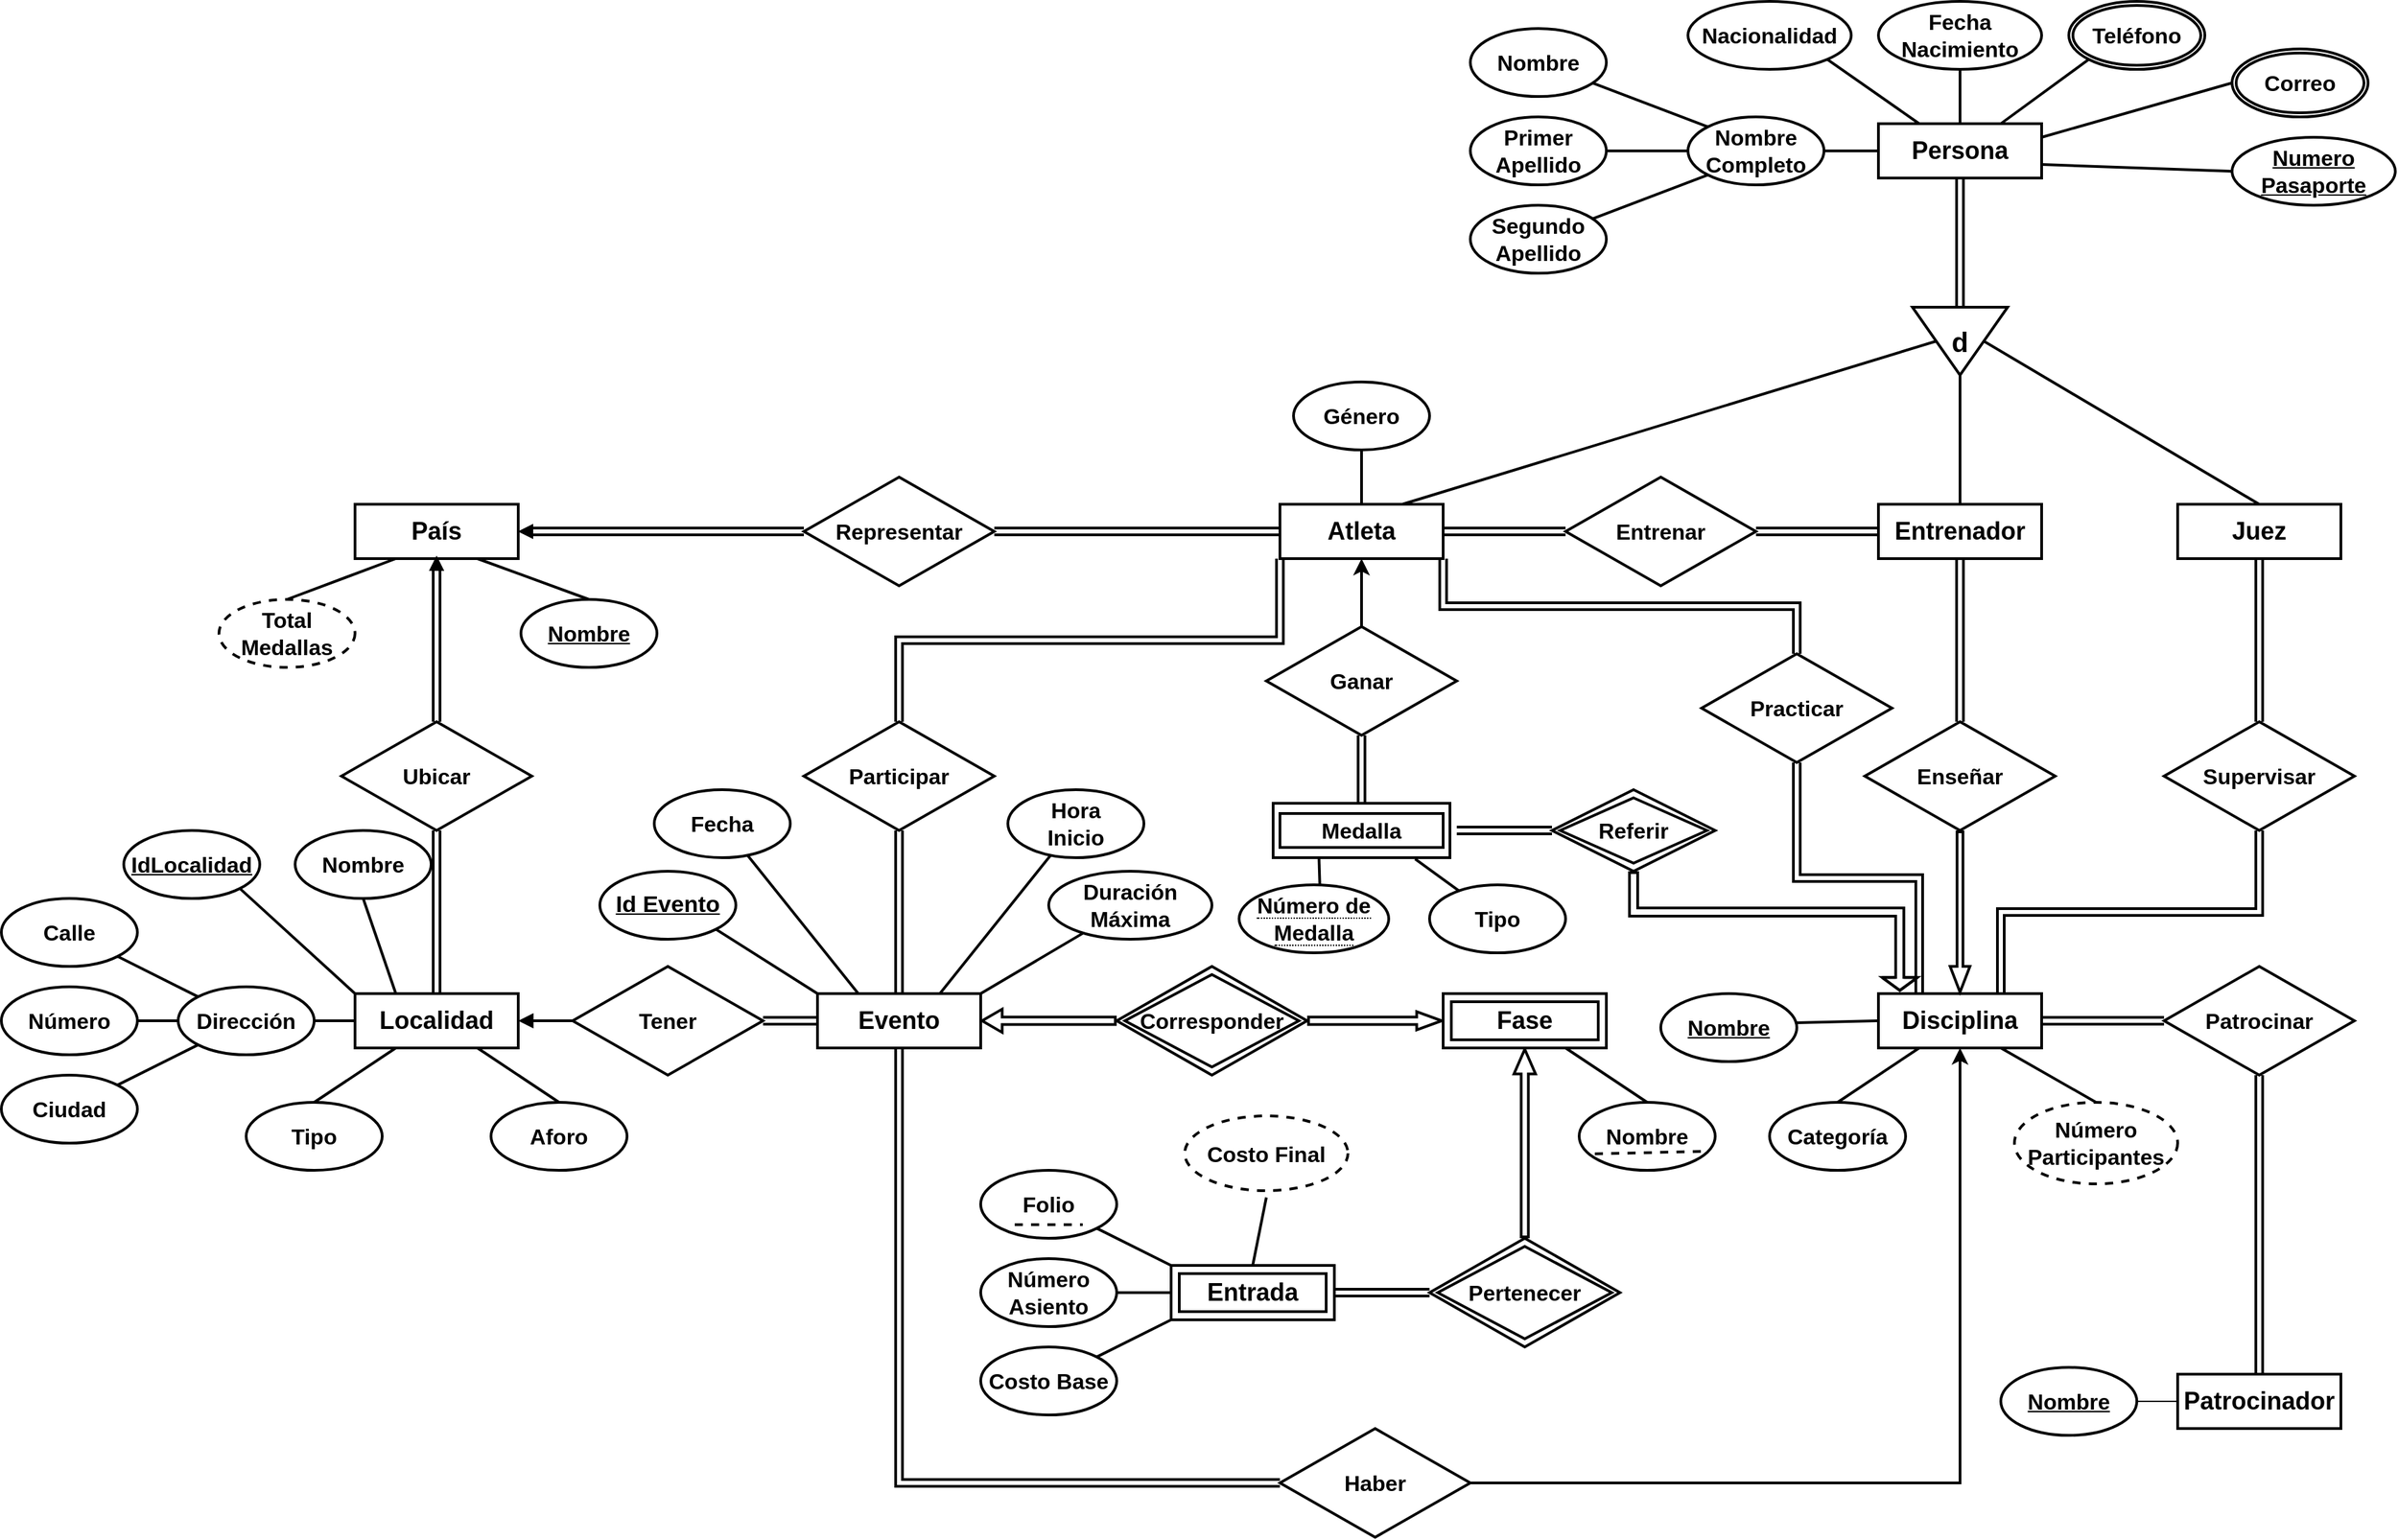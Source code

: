 <mxfile version="24.7.14">
  <diagram name="Page-1" id="LiezAGvVRgzi3G7GpPHH">
    <mxGraphModel grid="1" page="1" gridSize="10" guides="1" tooltips="1" connect="1" arrows="1" fold="1" pageScale="1" pageWidth="1920" pageHeight="1200" math="0" shadow="0">
      <root>
        <mxCell id="0" />
        <mxCell id="1" parent="0" />
        <mxCell id="bsaB0ONzZgbv7g-aSTrf-12" style="rounded=0;orthogonalLoop=1;jettySize=auto;html=1;exitX=0;exitY=0.5;exitDx=0;exitDy=0;entryX=1;entryY=0.5;entryDx=0;entryDy=0;endArrow=none;endFill=0;" edge="1" parent="1" source="Hb0H6WGofjAmPDc08txa-2" target="Hb0H6WGofjAmPDc08txa-33">
          <mxGeometry relative="1" as="geometry" />
        </mxCell>
        <mxCell id="Hb0H6WGofjAmPDc08txa-2" value="&lt;b&gt;Patrocinador&lt;/b&gt;" style="whiteSpace=wrap;html=1;align=center;strokeWidth=2;fontSize=18;" vertex="1" parent="1">
          <mxGeometry x="1700" y="1040" width="120" height="40" as="geometry" />
        </mxCell>
        <mxCell id="XLZ75mZV-OmRJKidQhlg-319" style="edgeStyle=none;shape=connector;rounded=0;orthogonalLoop=1;jettySize=auto;html=1;exitX=0.75;exitY=1;exitDx=0;exitDy=0;entryX=0.5;entryY=0;entryDx=0;entryDy=0;strokeColor=default;strokeWidth=2;align=center;verticalAlign=middle;fontFamily=Helvetica;fontSize=11;fontColor=default;labelBackgroundColor=default;endArrow=none;endFill=0;" edge="1" parent="1" source="Hb0H6WGofjAmPDc08txa-3" target="Hb0H6WGofjAmPDc08txa-35">
          <mxGeometry relative="1" as="geometry" />
        </mxCell>
        <mxCell id="XLZ75mZV-OmRJKidQhlg-320" style="edgeStyle=none;shape=connector;rounded=0;orthogonalLoop=1;jettySize=auto;html=1;exitX=0.25;exitY=1;exitDx=0;exitDy=0;entryX=0.5;entryY=0;entryDx=0;entryDy=0;strokeColor=default;strokeWidth=2;align=center;verticalAlign=middle;fontFamily=Helvetica;fontSize=11;fontColor=default;labelBackgroundColor=default;endArrow=none;endFill=0;" edge="1" parent="1" source="Hb0H6WGofjAmPDc08txa-3" target="Hb0H6WGofjAmPDc08txa-34">
          <mxGeometry relative="1" as="geometry" />
        </mxCell>
        <mxCell id="XLZ75mZV-OmRJKidQhlg-321" style="edgeStyle=none;shape=connector;rounded=0;orthogonalLoop=1;jettySize=auto;html=1;exitX=0;exitY=0.5;exitDx=0;exitDy=0;entryX=1;entryY=0.5;entryDx=0;entryDy=0;strokeColor=default;strokeWidth=2;align=center;verticalAlign=middle;fontFamily=Helvetica;fontSize=11;fontColor=default;labelBackgroundColor=default;endArrow=none;endFill=0;" edge="1" parent="1" source="Hb0H6WGofjAmPDc08txa-3" target="Hb0H6WGofjAmPDc08txa-28">
          <mxGeometry relative="1" as="geometry" />
        </mxCell>
        <mxCell id="XLZ75mZV-OmRJKidQhlg-326" style="edgeStyle=none;shape=connector;rounded=0;orthogonalLoop=1;jettySize=auto;html=1;exitX=0.25;exitY=0;exitDx=0;exitDy=0;entryX=0.5;entryY=1;entryDx=0;entryDy=0;strokeColor=default;strokeWidth=2;align=center;verticalAlign=middle;fontFamily=Helvetica;fontSize=11;fontColor=default;labelBackgroundColor=default;endArrow=none;endFill=0;" edge="1" parent="1" source="Hb0H6WGofjAmPDc08txa-3" target="Hb0H6WGofjAmPDc08txa-26">
          <mxGeometry relative="1" as="geometry" />
        </mxCell>
        <mxCell id="Hb0H6WGofjAmPDc08txa-3" value="&lt;b&gt;Localidad&lt;/b&gt;" style="whiteSpace=wrap;html=1;align=center;strokeWidth=2;fontSize=18;" vertex="1" parent="1">
          <mxGeometry x="360" y="760" width="120" height="40" as="geometry" />
        </mxCell>
        <mxCell id="bsaB0ONzZgbv7g-aSTrf-31" style="edgeStyle=orthogonalEdgeStyle;shape=link;rounded=0;orthogonalLoop=1;jettySize=auto;html=1;exitX=0.5;exitY=1;exitDx=0;exitDy=0;entryX=0;entryY=0.5;entryDx=0;entryDy=0;strokeColor=default;strokeWidth=2;align=center;verticalAlign=middle;fontFamily=Helvetica;fontSize=11;fontColor=default;labelBackgroundColor=default;endArrow=none;endFill=0;" edge="1" parent="1" source="Hb0H6WGofjAmPDc08txa-6">
          <mxGeometry relative="1" as="geometry" />
        </mxCell>
        <mxCell id="glS4jCtYs4PfP6nNbwmN-5" style="edgeStyle=none;shape=flexArrow;rounded=0;orthogonalLoop=1;jettySize=auto;html=1;entryX=0;entryY=0.5;entryDx=0;entryDy=0;strokeColor=default;strokeWidth=2;align=center;verticalAlign=middle;fontFamily=Helvetica;fontSize=11;fontColor=default;labelBackgroundColor=default;startArrow=block;startFill=1;startSize=4.262;endArrow=none;endFill=0;width=4.615;startWidth=9.527;" edge="1" parent="1" source="Hb0H6WGofjAmPDc08txa-6">
          <mxGeometry relative="1" as="geometry">
            <mxPoint x="920" y="780" as="targetPoint" />
          </mxGeometry>
        </mxCell>
        <mxCell id="Hb0H6WGofjAmPDc08txa-6" value="&lt;b&gt;Evento&lt;/b&gt;" style="whiteSpace=wrap;html=1;align=center;strokeWidth=2;fontSize=18;gradientColor=none;strokeColor=default;verticalAlign=middle;fontFamily=Helvetica;fontColor=default;fontStyle=1;fillColor=default;" vertex="1" parent="1">
          <mxGeometry x="700" y="760" width="120" height="40" as="geometry" />
        </mxCell>
        <mxCell id="bsaB0ONzZgbv7g-aSTrf-29" style="edgeStyle=none;shape=connector;rounded=0;orthogonalLoop=1;jettySize=auto;html=1;exitX=0;exitY=1;exitDx=0;exitDy=0;entryX=1;entryY=0;entryDx=0;entryDy=0;strokeColor=default;strokeWidth=2;align=center;verticalAlign=middle;fontFamily=Helvetica;fontSize=11;fontColor=default;labelBackgroundColor=default;endArrow=none;endFill=0;" edge="1" parent="1" source="Hb0H6WGofjAmPDc08txa-7" target="Hb0H6WGofjAmPDc08txa-50">
          <mxGeometry relative="1" as="geometry" />
        </mxCell>
        <mxCell id="bsaB0ONzZgbv7g-aSTrf-30" style="edgeStyle=none;shape=connector;rounded=0;orthogonalLoop=1;jettySize=auto;html=1;exitX=0;exitY=0;exitDx=0;exitDy=0;entryX=1;entryY=1;entryDx=0;entryDy=0;strokeColor=default;strokeWidth=2;align=center;verticalAlign=middle;fontFamily=Helvetica;fontSize=11;fontColor=default;labelBackgroundColor=default;endArrow=none;endFill=0;" edge="1" parent="1" source="Hb0H6WGofjAmPDc08txa-7" target="Hb0H6WGofjAmPDc08txa-49">
          <mxGeometry relative="1" as="geometry" />
        </mxCell>
        <mxCell id="Hb0H6WGofjAmPDc08txa-7" value="Entrada" style="shape=ext;margin=3;double=1;whiteSpace=wrap;html=1;align=center;fontSize=18;fontStyle=1;strokeWidth=2;" vertex="1" parent="1">
          <mxGeometry x="960" y="960" width="120" height="40" as="geometry" />
        </mxCell>
        <mxCell id="Hb0H6WGofjAmPDc08txa-26" value="&lt;div&gt;Nombre&lt;/div&gt;" style="ellipse;whiteSpace=wrap;html=1;align=center;fontSize=16;fontStyle=1;strokeWidth=2;" vertex="1" parent="1">
          <mxGeometry x="316" y="640" width="100" height="50" as="geometry" />
        </mxCell>
        <mxCell id="XLZ75mZV-OmRJKidQhlg-324" style="edgeStyle=none;shape=connector;rounded=0;orthogonalLoop=1;jettySize=auto;html=1;exitX=0;exitY=1;exitDx=0;exitDy=0;entryX=1;entryY=0;entryDx=0;entryDy=0;strokeColor=default;strokeWidth=2;align=center;verticalAlign=middle;fontFamily=Helvetica;fontSize=11;fontColor=default;labelBackgroundColor=default;endArrow=none;endFill=0;" edge="1" parent="1" source="Hb0H6WGofjAmPDc08txa-28" target="Hb0H6WGofjAmPDc08txa-29">
          <mxGeometry relative="1" as="geometry" />
        </mxCell>
        <mxCell id="XLZ75mZV-OmRJKidQhlg-325" style="edgeStyle=none;shape=connector;rounded=0;orthogonalLoop=1;jettySize=auto;html=1;exitX=0;exitY=0;exitDx=0;exitDy=0;strokeColor=default;strokeWidth=2;align=center;verticalAlign=middle;fontFamily=Helvetica;fontSize=11;fontColor=default;labelBackgroundColor=default;endArrow=none;endFill=0;" edge="1" parent="1" source="Hb0H6WGofjAmPDc08txa-28" target="Hb0H6WGofjAmPDc08txa-31">
          <mxGeometry relative="1" as="geometry" />
        </mxCell>
        <mxCell id="Hb0H6WGofjAmPDc08txa-28" value="Dirección" style="ellipse;whiteSpace=wrap;html=1;align=center;fontStyle=1;strokeWidth=2;fontSize=16;" vertex="1" parent="1">
          <mxGeometry x="230" y="755" width="100" height="50" as="geometry" />
        </mxCell>
        <mxCell id="Hb0H6WGofjAmPDc08txa-29" value="Ciudad" style="ellipse;whiteSpace=wrap;html=1;align=center;fontSize=16;fontStyle=1;strokeWidth=2;" vertex="1" parent="1">
          <mxGeometry x="100" y="820" width="100" height="50" as="geometry" />
        </mxCell>
        <mxCell id="XLZ75mZV-OmRJKidQhlg-322" style="edgeStyle=none;shape=connector;rounded=0;orthogonalLoop=1;jettySize=auto;html=1;strokeColor=default;strokeWidth=2;align=center;verticalAlign=middle;fontFamily=Helvetica;fontSize=11;fontColor=default;labelBackgroundColor=default;endArrow=none;endFill=0;" edge="1" parent="1" source="Hb0H6WGofjAmPDc08txa-30" target="Hb0H6WGofjAmPDc08txa-28">
          <mxGeometry relative="1" as="geometry" />
        </mxCell>
        <mxCell id="Hb0H6WGofjAmPDc08txa-30" value="Número" style="ellipse;whiteSpace=wrap;html=1;align=center;fontSize=16;fontStyle=1;strokeWidth=2;" vertex="1" parent="1">
          <mxGeometry x="100" y="755" width="100" height="50" as="geometry" />
        </mxCell>
        <mxCell id="Hb0H6WGofjAmPDc08txa-31" value="Calle" style="ellipse;whiteSpace=wrap;html=1;align=center;fontSize=16;fontStyle=1;strokeWidth=2;" vertex="1" parent="1">
          <mxGeometry x="100" y="690" width="100" height="50" as="geometry" />
        </mxCell>
        <mxCell id="Hb0H6WGofjAmPDc08txa-33" value="Nombre" style="ellipse;whiteSpace=wrap;html=1;align=center;fontStyle=5;strokeWidth=2;fontSize=16;" vertex="1" parent="1">
          <mxGeometry x="1570" y="1035" width="100" height="50" as="geometry" />
        </mxCell>
        <mxCell id="Hb0H6WGofjAmPDc08txa-34" value="Tipo" style="ellipse;whiteSpace=wrap;html=1;align=center;fontSize=16;fontStyle=1;strokeWidth=2;" vertex="1" parent="1">
          <mxGeometry x="280" y="840" width="100" height="50" as="geometry" />
        </mxCell>
        <mxCell id="Hb0H6WGofjAmPDc08txa-35" value="Aforo" style="ellipse;whiteSpace=wrap;html=1;align=center;fontSize=16;fontStyle=1;strokeWidth=2;" vertex="1" parent="1">
          <mxGeometry x="460" y="840" width="100" height="50" as="geometry" />
        </mxCell>
        <mxCell id="Hb0H6WGofjAmPDc08txa-36" value="&lt;div&gt;Nombre&lt;/div&gt;" style="ellipse;whiteSpace=wrap;html=1;align=center;fontSize=16;fontStyle=1;strokeWidth=2;" vertex="1" parent="1">
          <mxGeometry x="1260" y="840" width="100" height="50" as="geometry" />
        </mxCell>
        <mxCell id="XLZ75mZV-OmRJKidQhlg-231" style="edgeStyle=none;shape=connector;rounded=0;orthogonalLoop=1;jettySize=auto;html=1;exitX=1;exitY=1;exitDx=0;exitDy=0;entryX=0;entryY=0;entryDx=0;entryDy=0;strokeColor=default;strokeWidth=2;align=center;verticalAlign=middle;fontFamily=Helvetica;fontSize=11;fontColor=default;labelBackgroundColor=default;endArrow=none;endFill=0;" edge="1" parent="1" source="Hb0H6WGofjAmPDc08txa-45" target="Hb0H6WGofjAmPDc08txa-6">
          <mxGeometry relative="1" as="geometry" />
        </mxCell>
        <mxCell id="Hb0H6WGofjAmPDc08txa-45" value="Id Evento" style="ellipse;whiteSpace=wrap;html=1;align=center;fontStyle=5;strokeWidth=2;fontSize=17;" vertex="1" parent="1">
          <mxGeometry x="540" y="670.0" width="100" height="50" as="geometry" />
        </mxCell>
        <mxCell id="XLZ75mZV-OmRJKidQhlg-232" style="edgeStyle=none;shape=connector;rounded=0;orthogonalLoop=1;jettySize=auto;html=1;entryX=0.25;entryY=0;entryDx=0;entryDy=0;strokeColor=default;strokeWidth=2;align=center;verticalAlign=middle;fontFamily=Helvetica;fontSize=11;fontColor=default;labelBackgroundColor=default;endArrow=none;endFill=0;" edge="1" parent="1" source="Hb0H6WGofjAmPDc08txa-46" target="Hb0H6WGofjAmPDc08txa-6">
          <mxGeometry relative="1" as="geometry" />
        </mxCell>
        <mxCell id="Hb0H6WGofjAmPDc08txa-46" value="Fecha" style="ellipse;whiteSpace=wrap;html=1;align=center;fontSize=16;fontStyle=1;strokeWidth=2;" vertex="1" parent="1">
          <mxGeometry x="580" y="610" width="100" height="50" as="geometry" />
        </mxCell>
        <mxCell id="XLZ75mZV-OmRJKidQhlg-259" style="edgeStyle=none;shape=connector;rounded=0;orthogonalLoop=1;jettySize=auto;html=1;entryX=0.75;entryY=0;entryDx=0;entryDy=0;strokeColor=default;strokeWidth=2;align=center;verticalAlign=middle;fontFamily=Helvetica;fontSize=11;fontColor=default;labelBackgroundColor=default;endArrow=none;endFill=0;" edge="1" parent="1" source="Hb0H6WGofjAmPDc08txa-47" target="Hb0H6WGofjAmPDc08txa-6">
          <mxGeometry relative="1" as="geometry" />
        </mxCell>
        <mxCell id="Hb0H6WGofjAmPDc08txa-47" value="&lt;div&gt;Hora&lt;/div&gt;&lt;div&gt;Inicio&lt;br&gt;&lt;/div&gt;" style="ellipse;whiteSpace=wrap;html=1;align=center;fontSize=16;fontStyle=1;strokeWidth=2;" vertex="1" parent="1">
          <mxGeometry x="840" y="610" width="100" height="50" as="geometry" />
        </mxCell>
        <mxCell id="XLZ75mZV-OmRJKidQhlg-260" style="edgeStyle=none;shape=connector;rounded=0;orthogonalLoop=1;jettySize=auto;html=1;entryX=1;entryY=0;entryDx=0;entryDy=0;strokeColor=default;strokeWidth=2;align=center;verticalAlign=middle;fontFamily=Helvetica;fontSize=11;fontColor=default;labelBackgroundColor=default;endArrow=none;endFill=0;" edge="1" parent="1" source="Hb0H6WGofjAmPDc08txa-48" target="Hb0H6WGofjAmPDc08txa-6">
          <mxGeometry relative="1" as="geometry" />
        </mxCell>
        <mxCell id="Hb0H6WGofjAmPDc08txa-48" value="&lt;div&gt;Duración&lt;/div&gt;&lt;div&gt;Máxima&lt;br&gt;&lt;/div&gt;" style="ellipse;whiteSpace=wrap;html=1;align=center;fontSize=16;fontStyle=1;strokeWidth=2;" vertex="1" parent="1">
          <mxGeometry x="870" y="670" width="120" height="50" as="geometry" />
        </mxCell>
        <mxCell id="Hb0H6WGofjAmPDc08txa-49" value="Folio" style="ellipse;whiteSpace=wrap;html=1;align=center;fontStyle=1;strokeWidth=2;fontSize=16;" vertex="1" parent="1">
          <mxGeometry x="820" y="890" width="100" height="50" as="geometry" />
        </mxCell>
        <mxCell id="Hb0H6WGofjAmPDc08txa-50" value="Costo Base" style="ellipse;whiteSpace=wrap;html=1;align=center;fontStyle=1;fontSize=16;strokeWidth=2;" vertex="1" parent="1">
          <mxGeometry x="820" y="1020" width="100" height="50" as="geometry" />
        </mxCell>
        <mxCell id="XLZ75mZV-OmRJKidQhlg-55" style="shape=link;rounded=0;orthogonalLoop=1;jettySize=auto;html=1;entryX=0.25;entryY=0;entryDx=0;entryDy=0;strokeColor=default;strokeWidth=2;align=center;verticalAlign=middle;fontFamily=Helvetica;fontSize=11;fontColor=default;labelBackgroundColor=default;endArrow=none;endFill=0;edgeStyle=elbowEdgeStyle;elbow=vertical;" edge="1" parent="1" source="XLZ75mZV-OmRJKidQhlg-21" target="Hb0H6WGofjAmPDc08txa-1">
          <mxGeometry relative="1" as="geometry" />
        </mxCell>
        <mxCell id="XLZ75mZV-OmRJKidQhlg-21" value="&lt;b&gt;Practicar&lt;/b&gt;" style="shape=rhombus;perimeter=rhombusPerimeter;whiteSpace=wrap;html=1;align=center;fontFamily=Helvetica;fontSize=16;labelBackgroundColor=default;strokeWidth=2;" vertex="1" parent="1">
          <mxGeometry x="1350" y="510" width="140" height="80" as="geometry" />
        </mxCell>
        <mxCell id="XLZ75mZV-OmRJKidQhlg-222" style="edgeStyle=none;shape=connector;rounded=0;orthogonalLoop=1;jettySize=auto;html=1;entryX=0.5;entryY=0;entryDx=0;entryDy=0;strokeColor=default;strokeWidth=2;align=center;verticalAlign=middle;fontFamily=Helvetica;fontSize=11;fontColor=default;labelBackgroundColor=default;endArrow=none;endFill=0;" edge="1" parent="1" source="XLZ75mZV-OmRJKidQhlg-2" target="XLZ75mZV-OmRJKidQhlg-6">
          <mxGeometry relative="1" as="geometry" />
        </mxCell>
        <mxCell id="XLZ75mZV-OmRJKidQhlg-2" value="d" style="triangle;whiteSpace=wrap;html=1;rotation=90;strokeWidth=2;fontSize=20;fontStyle=1;verticalAlign=middle;horizontal=0;labelPosition=center;verticalLabelPosition=middle;align=center;labelBackgroundColor=none;" vertex="1" parent="1">
          <mxGeometry x="1515" y="245" width="50" height="70" as="geometry" />
        </mxCell>
        <mxCell id="XLZ75mZV-OmRJKidQhlg-255" style="edgeStyle=none;shape=link;rounded=0;orthogonalLoop=1;jettySize=auto;html=1;entryX=0;entryY=0.5;entryDx=0;entryDy=0;strokeColor=default;strokeWidth=2;align=center;verticalAlign=middle;fontFamily=Helvetica;fontSize=11;fontColor=default;labelBackgroundColor=default;endArrow=none;endFill=0;" edge="1" parent="1" source="XLZ75mZV-OmRJKidQhlg-4" target="XLZ75mZV-OmRJKidQhlg-97">
          <mxGeometry relative="1" as="geometry" />
        </mxCell>
        <mxCell id="XLZ75mZV-OmRJKidQhlg-261" style="edgeStyle=elbowEdgeStyle;shape=link;rounded=0;orthogonalLoop=1;jettySize=auto;html=1;exitX=1;exitY=1;exitDx=0;exitDy=0;entryX=0.5;entryY=0;entryDx=0;entryDy=0;strokeColor=default;strokeWidth=2;align=center;verticalAlign=middle;fontFamily=Helvetica;fontSize=11;fontColor=default;labelBackgroundColor=default;endArrow=none;endFill=0;elbow=vertical;" edge="1" parent="1" source="XLZ75mZV-OmRJKidQhlg-4" target="XLZ75mZV-OmRJKidQhlg-21">
          <mxGeometry relative="1" as="geometry" />
        </mxCell>
        <mxCell id="XLZ75mZV-OmRJKidQhlg-307" style="edgeStyle=none;shape=connector;rounded=0;orthogonalLoop=1;jettySize=auto;html=1;exitX=0.5;exitY=0;exitDx=0;exitDy=0;entryX=0.5;entryY=1;entryDx=0;entryDy=0;strokeColor=default;strokeWidth=2;align=center;verticalAlign=middle;fontFamily=Helvetica;fontSize=11;fontColor=default;labelBackgroundColor=default;endArrow=none;endFill=0;" edge="1" parent="1" source="XLZ75mZV-OmRJKidQhlg-4" target="XLZ75mZV-OmRJKidQhlg-10">
          <mxGeometry relative="1" as="geometry" />
        </mxCell>
        <mxCell id="XLZ75mZV-OmRJKidQhlg-308" style="shape=connector;rounded=0;orthogonalLoop=1;jettySize=auto;html=1;exitX=0.75;exitY=0;exitDx=0;exitDy=0;entryX=0.5;entryY=1;entryDx=0;entryDy=0;strokeColor=default;strokeWidth=2;align=center;verticalAlign=middle;fontFamily=Helvetica;fontSize=11;fontColor=default;labelBackgroundColor=default;endArrow=none;endFill=0;" edge="1" parent="1" source="XLZ75mZV-OmRJKidQhlg-4" target="XLZ75mZV-OmRJKidQhlg-2">
          <mxGeometry relative="1" as="geometry" />
        </mxCell>
        <mxCell id="XLZ75mZV-OmRJKidQhlg-4" value="&lt;b&gt;Atleta&lt;/b&gt;" style="whiteSpace=wrap;html=1;align=center;strokeWidth=2;fontSize=18;" vertex="1" parent="1">
          <mxGeometry x="1040" y="400" width="120" height="40" as="geometry" />
        </mxCell>
        <mxCell id="XLZ75mZV-OmRJKidQhlg-89" style="shape=link;rounded=0;orthogonalLoop=1;jettySize=auto;html=1;entryX=0.5;entryY=0;entryDx=0;entryDy=0;strokeColor=default;strokeWidth=2;align=center;verticalAlign=middle;fontFamily=Helvetica;fontSize=11;fontColor=default;labelBackgroundColor=default;endArrow=none;endFill=0;" edge="1" parent="1" source="XLZ75mZV-OmRJKidQhlg-5" target="XLZ75mZV-OmRJKidQhlg-88">
          <mxGeometry relative="1" as="geometry" />
        </mxCell>
        <mxCell id="XLZ75mZV-OmRJKidQhlg-309" style="edgeStyle=none;shape=connector;rounded=0;orthogonalLoop=1;jettySize=auto;html=1;exitX=0.5;exitY=0;exitDx=0;exitDy=0;entryX=0.5;entryY=0;entryDx=0;entryDy=0;strokeColor=default;strokeWidth=2;align=center;verticalAlign=middle;fontFamily=Helvetica;fontSize=11;fontColor=default;labelBackgroundColor=default;endArrow=none;endFill=0;" edge="1" parent="1" source="XLZ75mZV-OmRJKidQhlg-5" target="XLZ75mZV-OmRJKidQhlg-2">
          <mxGeometry relative="1" as="geometry" />
        </mxCell>
        <mxCell id="XLZ75mZV-OmRJKidQhlg-5" value="&lt;b&gt;Juez&lt;/b&gt;" style="whiteSpace=wrap;html=1;align=center;strokeWidth=2;fontSize=18;" vertex="1" parent="1">
          <mxGeometry x="1700" y="400" width="120" height="40" as="geometry" />
        </mxCell>
        <mxCell id="XLZ75mZV-OmRJKidQhlg-93" style="shape=link;rounded=0;orthogonalLoop=1;jettySize=auto;html=1;exitX=0.5;exitY=1;exitDx=0;exitDy=0;entryX=0.5;entryY=0;entryDx=0;entryDy=0;strokeColor=default;strokeWidth=2;align=center;verticalAlign=middle;fontFamily=Helvetica;fontSize=11;fontColor=default;labelBackgroundColor=default;endArrow=none;endFill=0;" edge="1" parent="1" source="XLZ75mZV-OmRJKidQhlg-6" target="XLZ75mZV-OmRJKidQhlg-91">
          <mxGeometry relative="1" as="geometry" />
        </mxCell>
        <mxCell id="XLZ75mZV-OmRJKidQhlg-6" value="&lt;b&gt;Entrenador&lt;/b&gt;" style="whiteSpace=wrap;html=1;align=center;strokeWidth=2;fontSize=18;" vertex="1" parent="1">
          <mxGeometry x="1480" y="400" width="120" height="40" as="geometry" />
        </mxCell>
        <mxCell id="XLZ75mZV-OmRJKidQhlg-10" value="Género" style="ellipse;whiteSpace=wrap;html=1;align=center;fontSize=16;fontStyle=1;strokeWidth=2;" vertex="1" parent="1">
          <mxGeometry x="1050" y="310" width="100" height="50" as="geometry" />
        </mxCell>
        <mxCell id="bsaB0ONzZgbv7g-aSTrf-7" style="edgeStyle=orthogonalEdgeStyle;rounded=0;orthogonalLoop=1;jettySize=auto;html=1;entryX=0;entryY=0.5;entryDx=0;entryDy=0;shape=link;strokeWidth=2;" edge="1" parent="1" source="XLZ75mZV-OmRJKidQhlg-44" target="bsaB0ONzZgbv7g-aSTrf-1">
          <mxGeometry relative="1" as="geometry" />
        </mxCell>
        <mxCell id="bsaB0ONzZgbv7g-aSTrf-10" style="edgeStyle=orthogonalEdgeStyle;rounded=0;orthogonalLoop=1;jettySize=auto;html=1;entryX=0;entryY=0.5;entryDx=0;entryDy=0;shape=link;strokeWidth=2;" edge="1" parent="1" source="XLZ75mZV-OmRJKidQhlg-44" target="XLZ75mZV-OmRJKidQhlg-4">
          <mxGeometry relative="1" as="geometry">
            <mxPoint x="1030" y="420" as="targetPoint" />
          </mxGeometry>
        </mxCell>
        <mxCell id="XLZ75mZV-OmRJKidQhlg-44" value="Representar" style="shape=rhombus;perimeter=rhombusPerimeter;whiteSpace=wrap;html=1;align=center;fontFamily=Helvetica;fontSize=16;labelBackgroundColor=default;strokeWidth=2;fontStyle=1;" vertex="1" parent="1">
          <mxGeometry x="690" y="380" width="140" height="80" as="geometry" />
        </mxCell>
        <mxCell id="XLZ75mZV-OmRJKidQhlg-317" style="edgeStyle=none;shape=connector;rounded=0;orthogonalLoop=1;jettySize=auto;html=1;exitX=1;exitY=0.25;exitDx=0;exitDy=0;entryX=0;entryY=0.5;entryDx=0;entryDy=0;strokeColor=default;strokeWidth=2;align=center;verticalAlign=middle;fontFamily=Helvetica;fontSize=11;fontColor=default;labelBackgroundColor=default;endArrow=none;endFill=0;" edge="1" parent="1" source="Xgz-6MezOFdyf_Pj4uTc-2" target="Hb0H6WGofjAmPDc08txa-20">
          <mxGeometry relative="1" as="geometry" />
        </mxCell>
        <mxCell id="XLZ75mZV-OmRJKidQhlg-318" style="edgeStyle=none;shape=connector;rounded=0;orthogonalLoop=1;jettySize=auto;html=1;exitX=1;exitY=0.75;exitDx=0;exitDy=0;entryX=0;entryY=0.5;entryDx=0;entryDy=0;strokeColor=default;strokeWidth=2;align=center;verticalAlign=middle;fontFamily=Helvetica;fontSize=11;fontColor=default;labelBackgroundColor=default;endArrow=none;endFill=0;" edge="1" parent="1" source="Xgz-6MezOFdyf_Pj4uTc-2" target="PYGc47ojC0L4GHuPLks1-1">
          <mxGeometry relative="1" as="geometry" />
        </mxCell>
        <mxCell id="dl1tkuRS0JET9WbTKx72-1" style="edgeStyle=orthogonalEdgeStyle;rounded=0;orthogonalLoop=1;jettySize=auto;html=1;exitX=0.5;exitY=1;exitDx=0;exitDy=0;entryX=0;entryY=0.5;entryDx=0;entryDy=0;shape=link;strokeWidth=2;" edge="1" parent="1" source="Xgz-6MezOFdyf_Pj4uTc-2" target="XLZ75mZV-OmRJKidQhlg-2">
          <mxGeometry relative="1" as="geometry" />
        </mxCell>
        <mxCell id="Xgz-6MezOFdyf_Pj4uTc-2" value="&lt;b&gt;Persona&lt;/b&gt;" style="whiteSpace=wrap;html=1;align=center;strokeWidth=2;fontSize=18;" vertex="1" parent="1">
          <mxGeometry x="1480" y="120" width="120" height="40" as="geometry" />
        </mxCell>
        <mxCell id="XLZ75mZV-OmRJKidQhlg-283" style="edgeStyle=none;shape=connector;rounded=0;orthogonalLoop=1;jettySize=auto;html=1;exitX=1;exitY=0.5;exitDx=0;exitDy=0;entryX=0;entryY=0.5;entryDx=0;entryDy=0;strokeColor=default;strokeWidth=2;align=center;verticalAlign=middle;fontFamily=Helvetica;fontSize=11;fontColor=default;labelBackgroundColor=default;endArrow=none;endFill=0;" edge="1" parent="1" source="Hb0H6WGofjAmPDc08txa-9" target="Xgz-6MezOFdyf_Pj4uTc-2">
          <mxGeometry relative="1" as="geometry" />
        </mxCell>
        <mxCell id="Hb0H6WGofjAmPDc08txa-9" value="&lt;div&gt;Nombre&lt;/div&gt;&lt;div&gt;Completo&lt;/div&gt;" style="ellipse;whiteSpace=wrap;html=1;align=center;fontSize=16;fontStyle=1;strokeWidth=2;" vertex="1" parent="1">
          <mxGeometry x="1340" y="115" width="100" height="50" as="geometry" />
        </mxCell>
        <mxCell id="wqS5xg80rbCjCoyvhpCd-5" style="edgeStyle=none;shape=connector;rounded=0;orthogonalLoop=1;jettySize=auto;html=1;entryX=0;entryY=0;entryDx=0;entryDy=0;strokeColor=default;strokeWidth=2;align=center;verticalAlign=middle;fontFamily=Helvetica;fontSize=11;fontColor=default;labelBackgroundColor=default;endArrow=none;endFill=0;" edge="1" parent="1" source="Hb0H6WGofjAmPDc08txa-13" target="Hb0H6WGofjAmPDc08txa-9">
          <mxGeometry relative="1" as="geometry" />
        </mxCell>
        <mxCell id="Hb0H6WGofjAmPDc08txa-13" value="&lt;div&gt;Nombre&lt;/div&gt;" style="ellipse;whiteSpace=wrap;html=1;align=center;fontSize=16;fontStyle=1;strokeWidth=2;" vertex="1" parent="1">
          <mxGeometry x="1180" y="50" width="100" height="50" as="geometry" />
        </mxCell>
        <mxCell id="wqS5xg80rbCjCoyvhpCd-6" style="edgeStyle=none;shape=connector;rounded=0;orthogonalLoop=1;jettySize=auto;html=1;entryX=0;entryY=0.5;entryDx=0;entryDy=0;strokeColor=default;strokeWidth=2;align=center;verticalAlign=middle;fontFamily=Helvetica;fontSize=11;fontColor=default;labelBackgroundColor=default;endArrow=none;endFill=0;" edge="1" parent="1" source="Hb0H6WGofjAmPDc08txa-14" target="Hb0H6WGofjAmPDc08txa-9">
          <mxGeometry relative="1" as="geometry" />
        </mxCell>
        <mxCell id="Hb0H6WGofjAmPDc08txa-14" value="&lt;div&gt;Primer&lt;/div&gt;&lt;div&gt;Apellido&lt;br&gt;&lt;/div&gt;" style="ellipse;whiteSpace=wrap;html=1;align=center;fontSize=16;fontStyle=1;strokeWidth=2;" vertex="1" parent="1">
          <mxGeometry x="1180" y="115" width="100" height="50" as="geometry" />
        </mxCell>
        <mxCell id="wqS5xg80rbCjCoyvhpCd-7" style="edgeStyle=none;shape=connector;rounded=0;orthogonalLoop=1;jettySize=auto;html=1;entryX=0;entryY=1;entryDx=0;entryDy=0;strokeColor=default;strokeWidth=2;align=center;verticalAlign=middle;fontFamily=Helvetica;fontSize=11;fontColor=default;labelBackgroundColor=default;endArrow=none;endFill=0;" edge="1" parent="1" source="Hb0H6WGofjAmPDc08txa-15" target="Hb0H6WGofjAmPDc08txa-9">
          <mxGeometry relative="1" as="geometry" />
        </mxCell>
        <mxCell id="Hb0H6WGofjAmPDc08txa-15" value="&lt;div&gt;Segundo&lt;/div&gt;&lt;div&gt;Apellido&lt;br&gt;&lt;/div&gt;" style="ellipse;whiteSpace=wrap;html=1;align=center;fontSize=16;fontStyle=1;strokeWidth=2;" vertex="1" parent="1">
          <mxGeometry x="1180" y="180" width="100" height="50" as="geometry" />
        </mxCell>
        <mxCell id="XLZ75mZV-OmRJKidQhlg-237" style="edgeStyle=none;shape=connector;rounded=0;orthogonalLoop=1;jettySize=auto;html=1;exitX=1;exitY=1;exitDx=0;exitDy=0;entryX=0.25;entryY=0;entryDx=0;entryDy=0;strokeColor=default;strokeWidth=2;align=center;verticalAlign=middle;fontFamily=Helvetica;fontSize=11;fontColor=default;labelBackgroundColor=default;endArrow=none;endFill=0;" edge="1" parent="1" source="Hb0H6WGofjAmPDc08txa-16" target="Xgz-6MezOFdyf_Pj4uTc-2">
          <mxGeometry relative="1" as="geometry" />
        </mxCell>
        <mxCell id="Hb0H6WGofjAmPDc08txa-16" value="Nacionalidad" style="ellipse;whiteSpace=wrap;html=1;align=center;fontSize=16;fontStyle=1;strokeWidth=2;" vertex="1" parent="1">
          <mxGeometry x="1340" y="30" width="120" height="50" as="geometry" />
        </mxCell>
        <mxCell id="XLZ75mZV-OmRJKidQhlg-238" style="edgeStyle=none;shape=connector;rounded=0;orthogonalLoop=1;jettySize=auto;html=1;entryX=0.5;entryY=0;entryDx=0;entryDy=0;strokeColor=default;strokeWidth=2;align=center;verticalAlign=middle;fontFamily=Helvetica;fontSize=11;fontColor=default;labelBackgroundColor=default;endArrow=none;endFill=0;" edge="1" parent="1" source="Hb0H6WGofjAmPDc08txa-17" target="Xgz-6MezOFdyf_Pj4uTc-2">
          <mxGeometry relative="1" as="geometry" />
        </mxCell>
        <mxCell id="Hb0H6WGofjAmPDc08txa-17" value="&lt;div&gt;Fecha&lt;/div&gt;&lt;div&gt;Nacimiento&lt;br&gt;&lt;/div&gt;" style="ellipse;whiteSpace=wrap;html=1;align=center;fontSize=16;fontStyle=1;strokeWidth=2;" vertex="1" parent="1">
          <mxGeometry x="1480" y="30" width="120" height="50" as="geometry" />
        </mxCell>
        <mxCell id="XLZ75mZV-OmRJKidQhlg-239" style="edgeStyle=none;shape=connector;rounded=0;orthogonalLoop=1;jettySize=auto;html=1;exitX=0;exitY=1;exitDx=0;exitDy=0;entryX=0.75;entryY=0;entryDx=0;entryDy=0;strokeColor=default;strokeWidth=2;align=center;verticalAlign=middle;fontFamily=Helvetica;fontSize=11;fontColor=default;labelBackgroundColor=default;endArrow=none;endFill=0;" edge="1" parent="1" source="Hb0H6WGofjAmPDc08txa-19" target="Xgz-6MezOFdyf_Pj4uTc-2">
          <mxGeometry relative="1" as="geometry" />
        </mxCell>
        <mxCell id="Hb0H6WGofjAmPDc08txa-19" value="Teléfono" style="ellipse;shape=doubleEllipse;margin=3;whiteSpace=wrap;html=1;align=center;strokeWidth=2;fontStyle=1;fontSize=16;" vertex="1" parent="1">
          <mxGeometry x="1620" y="30" width="100" height="50" as="geometry" />
        </mxCell>
        <mxCell id="Hb0H6WGofjAmPDc08txa-20" value="Correo" style="ellipse;shape=doubleEllipse;margin=3;whiteSpace=wrap;html=1;align=center;strokeWidth=2;fontStyle=1;fontSize=16;" vertex="1" parent="1">
          <mxGeometry x="1740" y="65" width="100" height="50" as="geometry" />
        </mxCell>
        <mxCell id="XLZ75mZV-OmRJKidQhlg-50" style="edgeStyle=none;shape=connector;rounded=0;orthogonalLoop=1;jettySize=auto;html=1;exitX=0;exitY=0.5;exitDx=0;exitDy=0;entryX=0.985;entryY=0.429;entryDx=0;entryDy=0;strokeColor=default;strokeWidth=2;align=center;verticalAlign=middle;fontFamily=Helvetica;fontSize=11;fontColor=default;labelBackgroundColor=default;endArrow=none;endFill=0;entryPerimeter=0;" edge="1" parent="1" source="Hb0H6WGofjAmPDc08txa-1" target="Hb0H6WGofjAmPDc08txa-21">
          <mxGeometry relative="1" as="geometry" />
        </mxCell>
        <mxCell id="bsaB0ONzZgbv7g-aSTrf-35" style="edgeStyle=none;shape=connector;rounded=0;orthogonalLoop=1;jettySize=auto;html=1;exitX=0.25;exitY=1;exitDx=0;exitDy=0;entryX=0.5;entryY=0;entryDx=0;entryDy=0;strokeColor=default;strokeWidth=2;align=center;verticalAlign=middle;fontFamily=Helvetica;fontSize=11;fontColor=default;labelBackgroundColor=default;endArrow=none;endFill=0;" edge="1" parent="1" source="Hb0H6WGofjAmPDc08txa-1" target="Hb0H6WGofjAmPDc08txa-22">
          <mxGeometry relative="1" as="geometry" />
        </mxCell>
        <mxCell id="bsaB0ONzZgbv7g-aSTrf-36" style="edgeStyle=none;shape=connector;rounded=0;orthogonalLoop=1;jettySize=auto;html=1;exitX=0.75;exitY=1;exitDx=0;exitDy=0;entryX=0.5;entryY=0;entryDx=0;entryDy=0;strokeColor=default;strokeWidth=2;align=center;verticalAlign=middle;fontFamily=Helvetica;fontSize=11;fontColor=default;labelBackgroundColor=default;endArrow=none;endFill=0;" edge="1" parent="1" source="Hb0H6WGofjAmPDc08txa-1" target="Hb0H6WGofjAmPDc08txa-23">
          <mxGeometry relative="1" as="geometry" />
        </mxCell>
        <mxCell id="Hb0H6WGofjAmPDc08txa-1" value="&lt;b&gt;Disciplina&lt;/b&gt;" style="whiteSpace=wrap;html=1;align=center;strokeWidth=2;fontSize=18;" vertex="1" parent="1">
          <mxGeometry x="1480" y="760" width="120" height="40" as="geometry" />
        </mxCell>
        <mxCell id="Hb0H6WGofjAmPDc08txa-21" value="Nombre" style="ellipse;whiteSpace=wrap;html=1;align=center;fontStyle=5;strokeWidth=2;fontSize=16;" vertex="1" parent="1">
          <mxGeometry x="1320" y="760" width="100" height="50" as="geometry" />
        </mxCell>
        <mxCell id="Hb0H6WGofjAmPDc08txa-22" value="Categoría" style="ellipse;whiteSpace=wrap;html=1;align=center;fontSize=16;fontStyle=1;strokeWidth=2;" vertex="1" parent="1">
          <mxGeometry x="1400" y="840" width="100" height="50" as="geometry" />
        </mxCell>
        <mxCell id="Hb0H6WGofjAmPDc08txa-23" value="&lt;div&gt;Número&lt;/div&gt;&lt;div&gt;Participantes&lt;br&gt;&lt;/div&gt;" style="ellipse;whiteSpace=wrap;html=1;align=center;fontSize=16;fontStyle=1;strokeWidth=2;verticalAlign=middle;horizontal=1;dashed=1;" vertex="1" parent="1">
          <mxGeometry x="1580" y="840" width="120" height="60" as="geometry" />
        </mxCell>
        <mxCell id="XLZ75mZV-OmRJKidQhlg-194" style="edgeStyle=none;rounded=0;orthogonalLoop=1;jettySize=auto;html=1;entryX=0.5;entryY=0;entryDx=0;entryDy=0;strokeColor=default;strokeWidth=2;align=center;verticalAlign=middle;fontFamily=Helvetica;fontSize=11;fontColor=default;labelBackgroundColor=default;endArrow=none;endFill=0;shape=link;" edge="1" parent="1" source="XLZ75mZV-OmRJKidQhlg-56" target="Hb0H6WGofjAmPDc08txa-2">
          <mxGeometry relative="1" as="geometry" />
        </mxCell>
        <mxCell id="XLZ75mZV-OmRJKidQhlg-272" style="edgeStyle=none;shape=link;rounded=0;orthogonalLoop=1;jettySize=auto;html=1;strokeColor=default;strokeWidth=2;align=center;verticalAlign=middle;fontFamily=Helvetica;fontSize=11;fontColor=default;labelBackgroundColor=default;endArrow=none;endFill=0;" edge="1" parent="1" source="XLZ75mZV-OmRJKidQhlg-56" target="Hb0H6WGofjAmPDc08txa-1">
          <mxGeometry relative="1" as="geometry" />
        </mxCell>
        <mxCell id="XLZ75mZV-OmRJKidQhlg-56" value="&lt;b&gt;Patrocinar&lt;/b&gt;" style="shape=rhombus;perimeter=rhombusPerimeter;whiteSpace=wrap;html=1;align=center;fontFamily=Helvetica;fontSize=16;labelBackgroundColor=default;strokeWidth=2;" vertex="1" parent="1">
          <mxGeometry x="1690" y="740" width="140" height="80" as="geometry" />
        </mxCell>
        <mxCell id="XLZ75mZV-OmRJKidQhlg-152" style="edgeStyle=none;rounded=0;orthogonalLoop=1;jettySize=auto;html=1;entryX=0.5;entryY=0;entryDx=0;entryDy=0;strokeColor=default;strokeWidth=2;align=center;verticalAlign=middle;fontFamily=Helvetica;fontSize=11;fontColor=default;labelBackgroundColor=default;endArrow=none;endFill=0;shape=link;" edge="1" parent="1" source="XLZ75mZV-OmRJKidQhlg-59" target="Hb0H6WGofjAmPDc08txa-3">
          <mxGeometry relative="1" as="geometry" />
        </mxCell>
        <mxCell id="XLZ75mZV-OmRJKidQhlg-59" value="Ubicar" style="shape=rhombus;perimeter=rhombusPerimeter;whiteSpace=wrap;align=center;fontFamily=Helvetica;fontSize=16;labelBackgroundColor=default;strokeWidth=2;fontStyle=1;labelBorderColor=none;textShadow=0;html=1;verticalAlign=middle;" vertex="1" parent="1">
          <mxGeometry x="350" y="560" width="140" height="80" as="geometry" />
        </mxCell>
        <mxCell id="XLZ75mZV-OmRJKidQhlg-70" style="rounded=0;orthogonalLoop=1;jettySize=auto;html=1;strokeColor=default;strokeWidth=2;align=center;verticalAlign=middle;fontFamily=Helvetica;fontSize=11;fontColor=default;labelBackgroundColor=default;endArrow=none;endFill=0;shape=link;" edge="1" parent="1" source="XLZ75mZV-OmRJKidQhlg-63" target="Hb0H6WGofjAmPDc08txa-6">
          <mxGeometry relative="1" as="geometry" />
        </mxCell>
        <mxCell id="XLZ75mZV-OmRJKidQhlg-250" style="edgeStyle=none;shape=connector;rounded=0;orthogonalLoop=1;jettySize=auto;html=1;entryX=1;entryY=0.5;entryDx=0;entryDy=0;strokeColor=default;strokeWidth=2;align=center;verticalAlign=middle;fontFamily=Helvetica;fontSize=11;fontColor=default;labelBackgroundColor=default;endArrow=block;endFill=1;startArrow=none;startFill=0;" edge="1" parent="1" source="XLZ75mZV-OmRJKidQhlg-63" target="Hb0H6WGofjAmPDc08txa-3">
          <mxGeometry relative="1" as="geometry" />
        </mxCell>
        <mxCell id="XLZ75mZV-OmRJKidQhlg-63" value="Tener" style="shape=rhombus;perimeter=rhombusPerimeter;whiteSpace=wrap;align=center;fontFamily=Helvetica;fontSize=16;labelBackgroundColor=default;strokeWidth=2;fontStyle=1;labelBorderColor=none;textShadow=0;html=1;verticalAlign=middle;" vertex="1" parent="1">
          <mxGeometry x="520" y="740" width="140" height="80" as="geometry" />
        </mxCell>
        <mxCell id="XLZ75mZV-OmRJKidQhlg-314" style="edgeStyle=elbowEdgeStyle;shape=link;rounded=0;orthogonalLoop=1;jettySize=auto;html=1;entryX=0.75;entryY=0;entryDx=0;entryDy=0;strokeColor=default;strokeWidth=2;align=center;verticalAlign=middle;fontFamily=Helvetica;fontSize=11;fontColor=default;labelBackgroundColor=default;endArrow=none;endFill=0;elbow=vertical;" edge="1" parent="1" source="XLZ75mZV-OmRJKidQhlg-88" target="Hb0H6WGofjAmPDc08txa-1">
          <mxGeometry relative="1" as="geometry" />
        </mxCell>
        <mxCell id="XLZ75mZV-OmRJKidQhlg-88" value="&lt;b&gt;Supervisar&lt;/b&gt;" style="shape=rhombus;perimeter=rhombusPerimeter;whiteSpace=wrap;html=1;align=center;fontFamily=Helvetica;fontSize=16;labelBackgroundColor=default;strokeWidth=2;" vertex="1" parent="1">
          <mxGeometry x="1690" y="560" width="140" height="80" as="geometry" />
        </mxCell>
        <mxCell id="glS4jCtYs4PfP6nNbwmN-6" style="edgeStyle=none;shape=flexArrow;rounded=0;orthogonalLoop=1;jettySize=auto;html=1;exitX=0;exitY=0.5;exitDx=0;exitDy=0;strokeColor=default;strokeWidth=2;align=center;verticalAlign=middle;fontFamily=Helvetica;fontSize=11;fontColor=default;labelBackgroundColor=default;startArrow=block;startFill=1;startSize=5.477;endArrow=none;endFill=0;width=4.615;startWidth=5.68;entryX=1;entryY=0.5;entryDx=0;entryDy=0;" edge="1" parent="1" source="bsaB0ONzZgbv7g-aSTrf-15">
          <mxGeometry relative="1" as="geometry">
            <mxPoint x="1060" y="780" as="targetPoint" />
          </mxGeometry>
        </mxCell>
        <mxCell id="XLZ75mZV-OmRJKidQhlg-256" style="edgeStyle=none;rounded=0;orthogonalLoop=1;jettySize=auto;html=1;strokeColor=default;strokeWidth=2;align=center;verticalAlign=middle;fontFamily=Helvetica;fontSize=11;fontColor=default;labelBackgroundColor=default;endArrow=none;endFill=0;shape=link;" edge="1" parent="1" source="XLZ75mZV-OmRJKidQhlg-97" target="XLZ75mZV-OmRJKidQhlg-6">
          <mxGeometry relative="1" as="geometry" />
        </mxCell>
        <mxCell id="XLZ75mZV-OmRJKidQhlg-97" value="&lt;b&gt;Entrenar&lt;/b&gt;" style="shape=rhombus;perimeter=rhombusPerimeter;whiteSpace=wrap;html=1;align=center;fontFamily=Helvetica;fontSize=16;labelBackgroundColor=default;strokeWidth=2;" vertex="1" parent="1">
          <mxGeometry x="1250" y="380" width="140" height="80" as="geometry" />
        </mxCell>
        <mxCell id="XLZ75mZV-OmRJKidQhlg-258" style="edgeStyle=none;shape=link;rounded=0;orthogonalLoop=1;jettySize=auto;html=1;entryX=0.5;entryY=0;entryDx=0;entryDy=0;strokeColor=default;strokeWidth=2;align=center;verticalAlign=middle;fontFamily=Helvetica;fontSize=11;fontColor=default;labelBackgroundColor=default;endArrow=none;endFill=0;" edge="1" parent="1" source="XLZ75mZV-OmRJKidQhlg-103" target="Hb0H6WGofjAmPDc08txa-6">
          <mxGeometry relative="1" as="geometry" />
        </mxCell>
        <mxCell id="XLZ75mZV-OmRJKidQhlg-274" style="edgeStyle=elbowEdgeStyle;shape=link;rounded=0;orthogonalLoop=1;jettySize=auto;html=1;entryX=0;entryY=1;entryDx=0;entryDy=0;strokeColor=default;strokeWidth=2;align=center;verticalAlign=middle;fontFamily=Helvetica;fontSize=11;fontColor=default;labelBackgroundColor=default;endArrow=none;endFill=0;elbow=vertical;" edge="1" parent="1" source="XLZ75mZV-OmRJKidQhlg-103" target="XLZ75mZV-OmRJKidQhlg-4">
          <mxGeometry relative="1" as="geometry" />
        </mxCell>
        <mxCell id="XLZ75mZV-OmRJKidQhlg-103" value="Participar" style="shape=rhombus;perimeter=rhombusPerimeter;whiteSpace=wrap;html=1;align=center;fontFamily=Helvetica;fontSize=16;labelBackgroundColor=default;strokeWidth=2;fontStyle=1;" vertex="1" parent="1">
          <mxGeometry x="690" y="560" width="140" height="80" as="geometry" />
        </mxCell>
        <mxCell id="bsaB0ONzZgbv7g-aSTrf-27" style="edgeStyle=none;shape=connector;rounded=0;orthogonalLoop=1;jettySize=auto;html=1;strokeColor=default;strokeWidth=2;align=center;verticalAlign=middle;fontFamily=Helvetica;fontSize=11;fontColor=default;labelBackgroundColor=default;endArrow=none;endFill=0;" edge="1" parent="1" source="XLZ75mZV-OmRJKidQhlg-118" target="Hb0H6WGofjAmPDc08txa-7">
          <mxGeometry relative="1" as="geometry" />
        </mxCell>
        <mxCell id="XLZ75mZV-OmRJKidQhlg-118" value="&lt;div&gt;Número&lt;/div&gt;&lt;div&gt;Asiento&lt;br&gt;&lt;/div&gt;" style="ellipse;whiteSpace=wrap;html=1;align=center;fontSize=16;fontStyle=1;strokeWidth=2;" vertex="1" parent="1">
          <mxGeometry x="820" y="955" width="100" height="50" as="geometry" />
        </mxCell>
        <mxCell id="XLZ75mZV-OmRJKidQhlg-204" style="edgeStyle=none;shape=link;rounded=0;orthogonalLoop=1;jettySize=auto;html=1;entryX=1;entryY=0.5;entryDx=0;entryDy=0;strokeColor=default;strokeWidth=2;align=center;verticalAlign=middle;fontFamily=Helvetica;fontSize=11;fontColor=default;labelBackgroundColor=default;endArrow=none;endFill=0;" edge="1" parent="1" source="XLZ75mZV-OmRJKidQhlg-126" target="Hb0H6WGofjAmPDc08txa-7">
          <mxGeometry relative="1" as="geometry" />
        </mxCell>
        <mxCell id="XLZ75mZV-OmRJKidQhlg-126" value="&lt;span style=&quot;font-size: 16px; font-weight: 700; background-color: rgb(255, 255, 255);&quot;&gt;Pertenecer&lt;/span&gt;" style="shape=rhombus;double=1;perimeter=rhombusPerimeter;whiteSpace=wrap;html=1;align=center;strokeWidth=2;" vertex="1" parent="1">
          <mxGeometry x="1150" y="940" width="140" height="80" as="geometry" />
        </mxCell>
        <mxCell id="XLZ75mZV-OmRJKidQhlg-137" style="edgeStyle=none;shape=connector;rounded=0;orthogonalLoop=1;jettySize=auto;html=1;exitX=1;exitY=0.5;exitDx=0;exitDy=0;strokeColor=default;strokeWidth=2;align=center;verticalAlign=middle;fontFamily=Helvetica;fontSize=11;fontColor=default;labelBackgroundColor=default;endArrow=none;endFill=0;" edge="1" parent="1">
          <mxGeometry relative="1" as="geometry">
            <mxPoint x="1620.0" y="1060" as="sourcePoint" />
            <mxPoint x="1620.0" y="1060" as="targetPoint" />
          </mxGeometry>
        </mxCell>
        <mxCell id="XLZ75mZV-OmRJKidQhlg-146" style="edgeStyle=none;shape=link;rounded=0;orthogonalLoop=1;jettySize=auto;html=1;entryX=0.5;entryY=0;entryDx=0;entryDy=0;strokeColor=default;strokeWidth=2;align=center;verticalAlign=middle;fontFamily=Helvetica;fontSize=11;fontColor=default;labelBackgroundColor=default;endArrow=none;endFill=0;startArrow=block;startFill=1;" edge="1" parent="1" source="axc7h56BqiTuLEezoP33-2" target="XLZ75mZV-OmRJKidQhlg-59">
          <mxGeometry relative="1" as="geometry" />
        </mxCell>
        <mxCell id="XLZ75mZV-OmRJKidQhlg-330" style="edgeStyle=none;shape=connector;rounded=0;orthogonalLoop=1;jettySize=auto;html=1;exitX=0.25;exitY=1;exitDx=0;exitDy=0;entryX=0.5;entryY=0;entryDx=0;entryDy=0;strokeColor=default;strokeWidth=2;align=center;verticalAlign=middle;fontFamily=Helvetica;fontSize=11;fontColor=default;labelBackgroundColor=default;endArrow=none;endFill=0;" edge="1" parent="1" source="Hb0H6WGofjAmPDc08txa-5" target="Hb0H6WGofjAmPDc08txa-42">
          <mxGeometry relative="1" as="geometry" />
        </mxCell>
        <mxCell id="bsaB0ONzZgbv7g-aSTrf-13" style="rounded=0;orthogonalLoop=1;jettySize=auto;html=1;exitX=0.75;exitY=1;exitDx=0;exitDy=0;entryX=0.5;entryY=0;entryDx=0;entryDy=0;strokeWidth=2;endArrow=none;endFill=0;" edge="1" parent="1" source="Hb0H6WGofjAmPDc08txa-5" target="Hb0H6WGofjAmPDc08txa-44">
          <mxGeometry relative="1" as="geometry" />
        </mxCell>
        <mxCell id="Hb0H6WGofjAmPDc08txa-5" value="&lt;b style=&quot;font-size: 18px;&quot;&gt;País&lt;/b&gt;" style="whiteSpace=wrap;html=1;align=center;strokeWidth=2;fontSize=18;" vertex="1" parent="1">
          <mxGeometry x="360" y="400" width="120" height="40" as="geometry" />
        </mxCell>
        <mxCell id="XLZ75mZV-OmRJKidQhlg-142" value="" style="edgeStyle=none;shape=connector;rounded=0;orthogonalLoop=1;jettySize=auto;html=1;entryX=0.803;entryY=1.024;entryDx=0;entryDy=0;strokeColor=default;strokeWidth=2;align=center;verticalAlign=middle;fontFamily=Helvetica;fontSize=11;fontColor=default;labelBackgroundColor=default;endArrow=none;endFill=0;entryPerimeter=0;" edge="1" parent="1" source="Hb0H6WGofjAmPDc08txa-39" target="kH23WE0V-5ed4DcLCjhz-3">
          <mxGeometry relative="1" as="geometry">
            <mxPoint x="1054.322" y="522.515" as="targetPoint" />
          </mxGeometry>
        </mxCell>
        <mxCell id="Hb0H6WGofjAmPDc08txa-39" value="Tipo" style="ellipse;whiteSpace=wrap;html=1;align=center;fontSize=16;fontStyle=1;strokeWidth=2;" vertex="1" parent="1">
          <mxGeometry x="1150" y="680" width="100" height="50" as="geometry" />
        </mxCell>
        <mxCell id="XLZ75mZV-OmRJKidQhlg-144" style="edgeStyle=none;shape=connector;rounded=0;orthogonalLoop=1;jettySize=auto;html=1;entryX=0.25;entryY=0;entryDx=0;entryDy=0;strokeColor=default;strokeWidth=2;align=center;verticalAlign=middle;fontFamily=Helvetica;fontSize=11;fontColor=default;labelBackgroundColor=default;endArrow=none;endFill=0;" edge="1" parent="1" target="kH23WE0V-5ed4DcLCjhz-3">
          <mxGeometry relative="1" as="geometry">
            <mxPoint x="1125.678" y="522.515" as="targetPoint" />
            <mxPoint x="1069.314" y="680.002" as="sourcePoint" />
          </mxGeometry>
        </mxCell>
        <mxCell id="Hb0H6WGofjAmPDc08txa-42" value="&lt;div&gt;Total&lt;/div&gt;&lt;div&gt;Medallas&lt;br&gt;&lt;/div&gt;" style="ellipse;whiteSpace=wrap;html=1;align=center;dashed=1;fontStyle=1;fontSize=16;strokeWidth=2;" vertex="1" parent="1">
          <mxGeometry x="260" y="470.0" width="100" height="50" as="geometry" />
        </mxCell>
        <mxCell id="Hb0H6WGofjAmPDc08txa-43" style="edgeStyle=orthogonalEdgeStyle;rounded=0;orthogonalLoop=1;jettySize=auto;html=1;exitX=0.5;exitY=1;exitDx=0;exitDy=0;" edge="1" parent="1">
          <mxGeometry relative="1" as="geometry">
            <mxPoint x="1070" y="730" as="sourcePoint" />
            <mxPoint x="1070" y="730" as="targetPoint" />
          </mxGeometry>
        </mxCell>
        <mxCell id="Hb0H6WGofjAmPDc08txa-44" value="Nombre" style="ellipse;whiteSpace=wrap;html=1;align=center;fontStyle=5;strokeWidth=2;fontSize=16;" vertex="1" parent="1">
          <mxGeometry x="482" y="470" width="100" height="50" as="geometry" />
        </mxCell>
        <mxCell id="wqS5xg80rbCjCoyvhpCd-39" style="edgeStyle=none;shape=connector;rounded=0;orthogonalLoop=1;jettySize=auto;html=1;exitX=0.5;exitY=1;exitDx=0;exitDy=0;strokeColor=default;strokeWidth=2;align=center;verticalAlign=middle;fontFamily=Helvetica;fontSize=11;fontColor=default;labelBackgroundColor=default;endArrow=none;endFill=0;" edge="1" parent="1" source="Hb0H6WGofjAmPDc08txa-42" target="Hb0H6WGofjAmPDc08txa-42">
          <mxGeometry relative="1" as="geometry" />
        </mxCell>
        <mxCell id="PYGc47ojC0L4GHuPLks1-1" value="&lt;div&gt;&lt;u&gt;Numero Pasaporte&lt;/u&gt;&lt;/div&gt;" style="ellipse;whiteSpace=wrap;html=1;align=center;fontSize=16;fontStyle=1;strokeWidth=2;" vertex="1" parent="1">
          <mxGeometry x="1740" y="130" width="120" height="50" as="geometry" />
        </mxCell>
        <mxCell id="bsaB0ONzZgbv7g-aSTrf-1" value="" style="triangle;whiteSpace=wrap;html=1;rotation=-90;labelBackgroundColor=none;labelBorderColor=none;textShadow=0;shadow=0;rounded=0;strokeWidth=2;fillColor=#000000;direction=north;" vertex="1" parent="1">
          <mxGeometry x="482" y="416" width="8" height="8" as="geometry" />
        </mxCell>
        <mxCell id="kH23WE0V-5ed4DcLCjhz-3" value="&lt;b style=&quot;font-size: 16px;&quot;&gt;Medalla&lt;/b&gt;" style="whiteSpace=wrap;html=1;align=center;strokeWidth=2;fontSize=16;" vertex="1" parent="1">
          <mxGeometry x="1035" y="620" width="130" height="40" as="geometry" />
        </mxCell>
        <mxCell id="bsaB0ONzZgbv7g-aSTrf-21" style="edgeStyle=none;shape=connector;rounded=0;orthogonalLoop=1;jettySize=auto;html=1;exitX=0.75;exitY=1;exitDx=0;exitDy=0;entryX=0.5;entryY=0;entryDx=0;entryDy=0;strokeColor=default;strokeWidth=2;align=center;verticalAlign=middle;fontFamily=Helvetica;fontSize=11;fontColor=default;labelBackgroundColor=default;endArrow=none;endFill=0;" edge="1" parent="1" source="bsaB0ONzZgbv7g-aSTrf-15" target="Hb0H6WGofjAmPDc08txa-36">
          <mxGeometry relative="1" as="geometry" />
        </mxCell>
        <mxCell id="bsaB0ONzZgbv7g-aSTrf-22" style="edgeStyle=none;shape=flexArrow;rounded=0;orthogonalLoop=1;jettySize=auto;html=1;exitX=0.5;exitY=1;exitDx=0;exitDy=0;entryX=0.5;entryY=0;entryDx=0;entryDy=0;strokeColor=default;strokeWidth=2;align=center;verticalAlign=middle;fontFamily=Helvetica;fontSize=11;fontColor=default;labelBackgroundColor=default;endArrow=none;endFill=0;startArrow=block;startFill=1;width=4.286;startSize=5.362;startWidth=8.601;" edge="1" parent="1" source="bsaB0ONzZgbv7g-aSTrf-15" target="XLZ75mZV-OmRJKidQhlg-126">
          <mxGeometry relative="1" as="geometry" />
        </mxCell>
        <mxCell id="bsaB0ONzZgbv7g-aSTrf-15" value="Fase" style="shape=ext;margin=3;double=1;whiteSpace=wrap;html=1;align=center;fontSize=18;fontStyle=1;strokeWidth=2;" vertex="1" parent="1">
          <mxGeometry x="1160" y="760" width="120" height="40" as="geometry" />
        </mxCell>
        <mxCell id="kH23WE0V-5ed4DcLCjhz-8" style="edgeStyle=orthogonalEdgeStyle;rounded=0;orthogonalLoop=1;jettySize=auto;html=1;entryX=0.5;entryY=1;entryDx=0;entryDy=0;strokeWidth=2;endArrow=classic;endFill=1;" edge="1" parent="1" source="kH23WE0V-5ed4DcLCjhz-7" target="Hb0H6WGofjAmPDc08txa-1">
          <mxGeometry relative="1" as="geometry" />
        </mxCell>
        <mxCell id="bsaB0ONzZgbv7g-aSTrf-39" style="edgeStyle=orthogonalEdgeStyle;shape=link;rounded=0;orthogonalLoop=1;jettySize=auto;html=1;exitX=0;exitY=0.5;exitDx=0;exitDy=0;entryX=0.5;entryY=1;entryDx=0;entryDy=0;strokeColor=default;strokeWidth=2;align=center;verticalAlign=middle;fontFamily=Helvetica;fontSize=11;fontColor=default;labelBackgroundColor=default;endArrow=block;endFill=1;endWidth=20;" edge="1" parent="1" source="kH23WE0V-5ed4DcLCjhz-7" target="Hb0H6WGofjAmPDc08txa-6">
          <mxGeometry relative="1" as="geometry" />
        </mxCell>
        <mxCell id="kH23WE0V-5ed4DcLCjhz-7" value="Haber" style="shape=rhombus;perimeter=rhombusPerimeter;whiteSpace=wrap;align=center;fontFamily=Helvetica;fontSize=16;labelBackgroundColor=default;strokeWidth=2;fontStyle=1;labelBorderColor=none;textShadow=0;html=1;verticalAlign=middle;" vertex="1" parent="1">
          <mxGeometry x="1040" y="1080" width="140" height="80" as="geometry" />
        </mxCell>
        <mxCell id="kH23WE0V-5ed4DcLCjhz-13" style="edgeStyle=orthogonalEdgeStyle;rounded=0;orthogonalLoop=1;jettySize=auto;html=1;entryX=0.5;entryY=0;entryDx=0;entryDy=0;strokeWidth=2;shape=link;" edge="1" parent="1" source="kH23WE0V-5ed4DcLCjhz-11" target="kH23WE0V-5ed4DcLCjhz-3">
          <mxGeometry relative="1" as="geometry" />
        </mxCell>
        <mxCell id="bsaB0ONzZgbv7g-aSTrf-32" style="edgeStyle=none;shape=connector;rounded=0;orthogonalLoop=1;jettySize=auto;html=1;exitX=0.5;exitY=0;exitDx=0;exitDy=0;entryX=0.5;entryY=1;entryDx=0;entryDy=0;strokeColor=default;strokeWidth=2;align=center;verticalAlign=middle;fontFamily=Helvetica;fontSize=11;fontColor=default;labelBackgroundColor=default;endArrow=classic;endFill=1;" edge="1" parent="1" source="kH23WE0V-5ed4DcLCjhz-11" target="XLZ75mZV-OmRJKidQhlg-4">
          <mxGeometry relative="1" as="geometry" />
        </mxCell>
        <mxCell id="kH23WE0V-5ed4DcLCjhz-11" value="&lt;b&gt;Ganar&lt;/b&gt;" style="shape=rhombus;perimeter=rhombusPerimeter;whiteSpace=wrap;html=1;align=center;fontFamily=Helvetica;fontSize=16;labelBackgroundColor=default;strokeWidth=2;" vertex="1" parent="1">
          <mxGeometry x="1030" y="490" width="140" height="80" as="geometry" />
        </mxCell>
        <mxCell id="axc7h56BqiTuLEezoP33-2" value="" style="triangle;whiteSpace=wrap;html=1;rotation=0;labelBackgroundColor=none;labelBorderColor=none;textShadow=0;shadow=0;rounded=0;strokeWidth=2;fillColor=#000000;direction=north;" vertex="1" parent="1">
          <mxGeometry x="416" y="440" width="8" height="8" as="geometry" />
        </mxCell>
        <mxCell id="glS4jCtYs4PfP6nNbwmN-2" style="edgeStyle=orthogonalEdgeStyle;rounded=0;orthogonalLoop=1;jettySize=auto;html=1;exitX=0.5;exitY=1;exitDx=0;exitDy=0;entryX=0.5;entryY=0;entryDx=0;entryDy=0;shape=flexArrow;strokeWidth=2;width=3.333;endSize=5.678;endWidth=8.246;" edge="1" parent="1" source="XLZ75mZV-OmRJKidQhlg-91" target="Hb0H6WGofjAmPDc08txa-1">
          <mxGeometry relative="1" as="geometry" />
        </mxCell>
        <mxCell id="XLZ75mZV-OmRJKidQhlg-91" value="&lt;b&gt;Enseñar&lt;/b&gt;" style="shape=rhombus;perimeter=rhombusPerimeter;whiteSpace=wrap;html=1;align=center;fontFamily=Helvetica;fontSize=16;labelBackgroundColor=default;strokeWidth=2;" vertex="1" parent="1">
          <mxGeometry x="1470" y="560" width="140" height="80" as="geometry" />
        </mxCell>
        <mxCell id="kH23WE0V-5ed4DcLCjhz-25" value="" style="endArrow=none;dashed=1;html=1;rounded=0;entryX=1;entryY=1;entryDx=0;entryDy=0;strokeWidth=2;exitX=0.115;exitY=0.758;exitDx=0;exitDy=0;exitPerimeter=0;" edge="1" parent="1" source="Hb0H6WGofjAmPDc08txa-36">
          <mxGeometry width="50" height="50" relative="1" as="geometry">
            <mxPoint x="1268.37" y="870" as="sourcePoint" />
            <mxPoint x="1351.621" y="876.08" as="targetPoint" />
            <Array as="points" />
          </mxGeometry>
        </mxCell>
        <mxCell id="kH23WE0V-5ed4DcLCjhz-26" value="" style="endArrow=none;dashed=1;html=1;rounded=0;strokeWidth=2;" edge="1" parent="1">
          <mxGeometry width="50" height="50" relative="1" as="geometry">
            <mxPoint x="845" y="930" as="sourcePoint" />
            <mxPoint x="895" y="930" as="targetPoint" />
          </mxGeometry>
        </mxCell>
        <mxCell id="cAXD1v-nnOx7Gk7qt38K-1" value="IdLocalidad" style="ellipse;whiteSpace=wrap;html=1;align=center;fontStyle=5;strokeWidth=2;fontSize=16;" vertex="1" parent="1">
          <mxGeometry x="190" y="640" width="100" height="50" as="geometry" />
        </mxCell>
        <mxCell id="cAXD1v-nnOx7Gk7qt38K-2" style="edgeStyle=none;shape=connector;rounded=0;orthogonalLoop=1;jettySize=auto;html=1;exitX=0;exitY=0;exitDx=0;exitDy=0;entryX=1;entryY=1;entryDx=0;entryDy=0;strokeColor=default;strokeWidth=2;align=center;verticalAlign=middle;fontFamily=Helvetica;fontSize=11;fontColor=default;labelBackgroundColor=default;endArrow=none;endFill=0;" edge="1" parent="1" source="Hb0H6WGofjAmPDc08txa-3" target="cAXD1v-nnOx7Gk7qt38K-1">
          <mxGeometry relative="1" as="geometry">
            <mxPoint x="304" y="760" as="sourcePoint" />
            <mxPoint x="280" y="690" as="targetPoint" />
          </mxGeometry>
        </mxCell>
        <mxCell id="cAXD1v-nnOx7Gk7qt38K-3" value="&lt;font size=&quot;3&quot;&gt;&lt;b&gt;Corresponder&lt;/b&gt;&lt;/font&gt;" style="shape=rhombus;double=1;perimeter=rhombusPerimeter;whiteSpace=wrap;html=1;align=center;strokeWidth=2;" vertex="1" parent="1">
          <mxGeometry x="920" y="740" width="140" height="80" as="geometry" />
        </mxCell>
        <mxCell id="cAXD1v-nnOx7Gk7qt38K-4" value="Costo Final" style="ellipse;whiteSpace=wrap;html=1;align=center;fontStyle=1;fontSize=16;strokeWidth=2;dashed=1;" vertex="1" parent="1">
          <mxGeometry x="970" y="850" width="120" height="55" as="geometry" />
        </mxCell>
        <mxCell id="cAXD1v-nnOx7Gk7qt38K-5" style="edgeStyle=none;shape=connector;rounded=0;orthogonalLoop=1;jettySize=auto;html=1;exitX=0.5;exitY=0;exitDx=0;exitDy=0;strokeColor=default;strokeWidth=2;align=center;verticalAlign=middle;fontFamily=Helvetica;fontSize=11;fontColor=default;labelBackgroundColor=default;endArrow=none;endFill=0;" edge="1" parent="1" source="Hb0H6WGofjAmPDc08txa-7">
          <mxGeometry relative="1" as="geometry">
            <mxPoint x="1050" y="940" as="sourcePoint" />
            <mxPoint x="1030" y="910" as="targetPoint" />
          </mxGeometry>
        </mxCell>
        <mxCell id="cAXD1v-nnOx7Gk7qt38K-6" value="&lt;b style=&quot;font-size: 16px;&quot;&gt;Medalla&lt;/b&gt;" style="whiteSpace=wrap;html=1;align=center;strokeWidth=2;fontSize=16;" vertex="1" parent="1">
          <mxGeometry x="1040" y="627.5" width="120" height="25" as="geometry" />
        </mxCell>
        <mxCell id="cAXD1v-nnOx7Gk7qt38K-8" value="&lt;span style=&quot;border-bottom-width: 1px; border-bottom-style: dotted; border-bottom-color: currentcolor; font-size: 16px;&quot;&gt;&lt;b&gt;Número de Medalla&lt;/b&gt;&lt;/span&gt;" style="ellipse;whiteSpace=wrap;html=1;align=center;strokeWidth=2;" vertex="1" parent="1">
          <mxGeometry x="1010" y="680" width="110" height="50" as="geometry" />
        </mxCell>
        <mxCell id="cAXD1v-nnOx7Gk7qt38K-11" style="edgeStyle=orthogonalEdgeStyle;rounded=0;orthogonalLoop=1;jettySize=auto;html=1;strokeWidth=2;endArrow=none;endFill=0;shape=link;" edge="1" parent="1" source="cAXD1v-nnOx7Gk7qt38K-9">
          <mxGeometry relative="1" as="geometry">
            <mxPoint x="1170" y="640" as="targetPoint" />
          </mxGeometry>
        </mxCell>
        <mxCell id="cAXD1v-nnOx7Gk7qt38K-12" style="edgeStyle=orthogonalEdgeStyle;rounded=0;orthogonalLoop=1;jettySize=auto;html=1;entryX=0.131;entryY=-0.033;entryDx=0;entryDy=0;strokeWidth=2;shape=flexArrow;endWidth=17.931;endSize=2.508;entryPerimeter=0;width=5;" edge="1" parent="1" source="cAXD1v-nnOx7Gk7qt38K-9" target="Hb0H6WGofjAmPDc08txa-1">
          <mxGeometry relative="1" as="geometry">
            <Array as="points">
              <mxPoint x="1300" y="700" />
              <mxPoint x="1496" y="700" />
            </Array>
          </mxGeometry>
        </mxCell>
        <mxCell id="cAXD1v-nnOx7Gk7qt38K-9" value="Referir" style="shape=rhombus;double=1;perimeter=rhombusPerimeter;whiteSpace=wrap;html=1;align=center;strokeWidth=2;fontSize=16;fontStyle=1" vertex="1" parent="1">
          <mxGeometry x="1240" y="610" width="120" height="60" as="geometry" />
        </mxCell>
      </root>
    </mxGraphModel>
  </diagram>
</mxfile>
